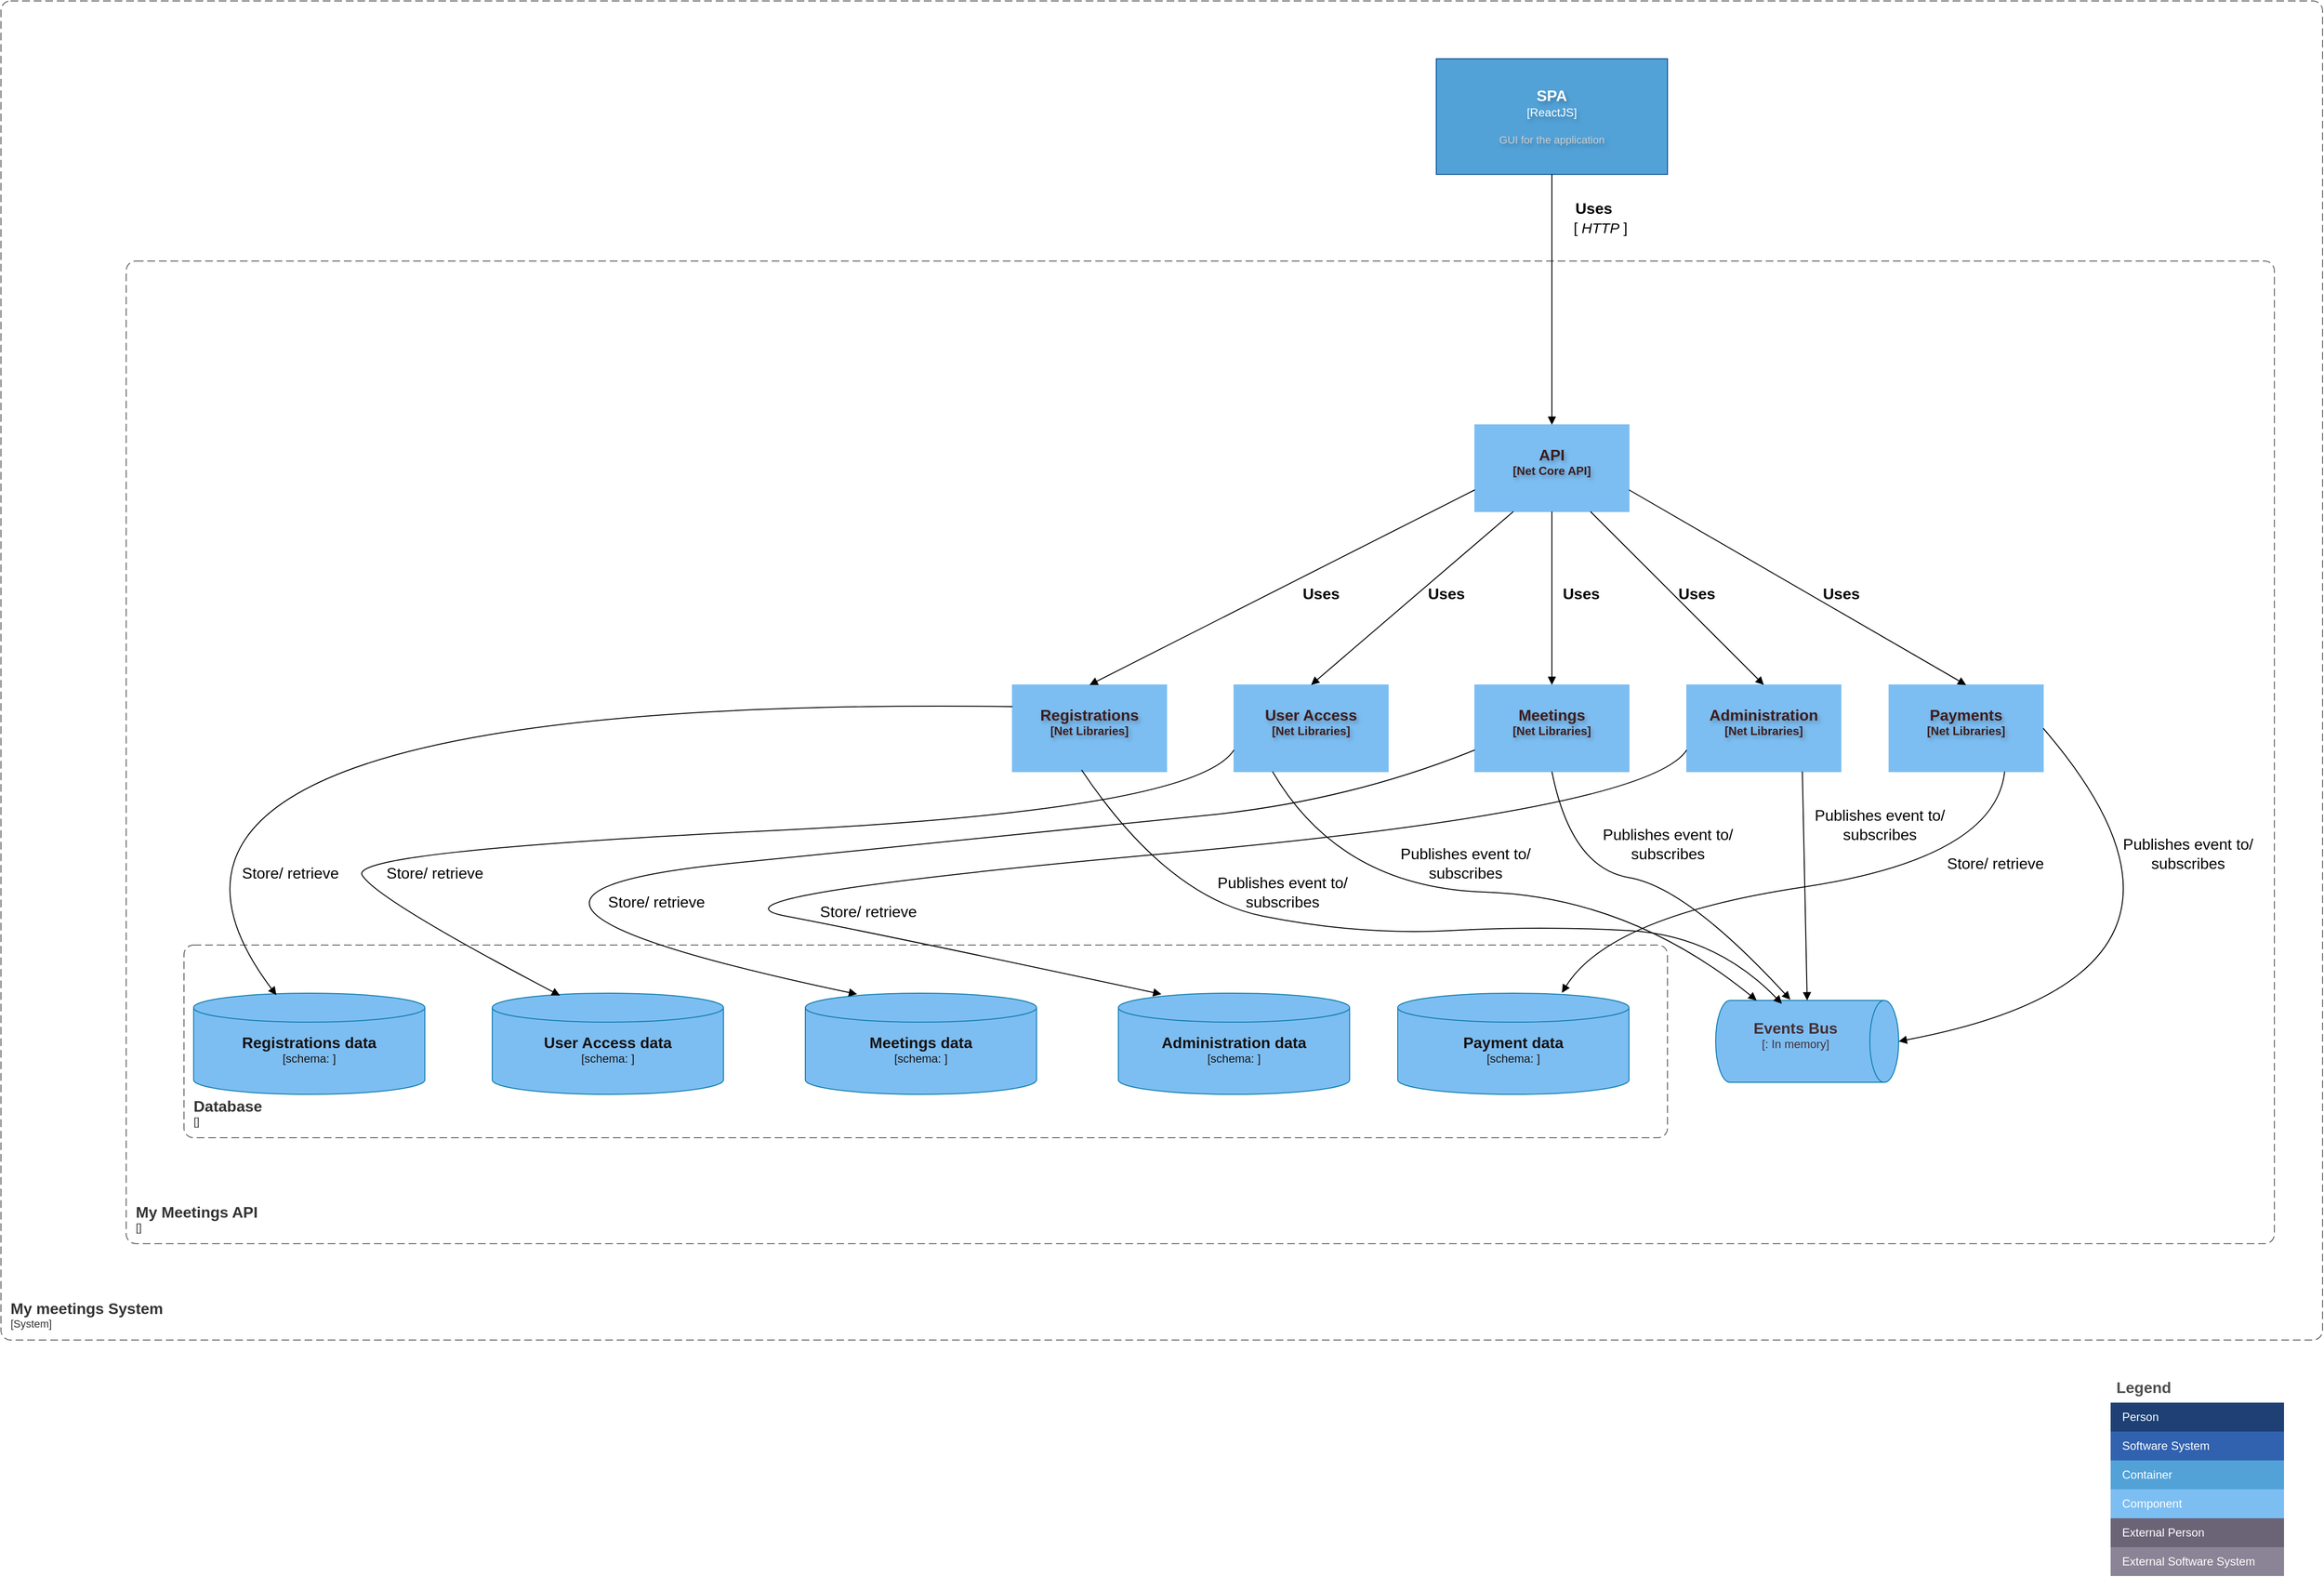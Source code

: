 <mxfile version="28.2.3">
  <diagram name="Page-1" id="VMObhU61gZw6gnvPeTaQ">
    <mxGraphModel dx="2469" dy="1377" grid="1" gridSize="10" guides="1" tooltips="1" connect="1" arrows="1" fold="1" page="1" pageScale="1" pageWidth="850" pageHeight="1100" math="0" shadow="0">
      <root>
        <mxCell id="0" />
        <mxCell id="1" parent="0" />
        <mxCell id="xONEwutRC3D1gCXm4Fuw-1" value="Legend" style="shape=table;startSize=30;container=1;collapsible=0;childLayout=tableLayout;fontSize=16;align=left;verticalAlign=top;fillColor=none;strokeColor=none;fontColor=#4D4D4D;fontStyle=1;spacingLeft=6;spacing=0;resizable=0;" vertex="1" parent="1">
          <mxGeometry x="2490" y="1545" width="180" height="210" as="geometry" />
        </mxCell>
        <mxCell id="xONEwutRC3D1gCXm4Fuw-2" value="" style="shape=tableRow;horizontal=0;startSize=0;swimlaneHead=0;swimlaneBody=0;strokeColor=inherit;top=0;left=0;bottom=0;right=0;collapsible=0;dropTarget=0;fillColor=none;points=[[0,0.5],[1,0.5]];portConstraint=eastwest;fontSize=12;" vertex="1" parent="xONEwutRC3D1gCXm4Fuw-1">
          <mxGeometry y="30" width="180" height="30" as="geometry" />
        </mxCell>
        <mxCell id="xONEwutRC3D1gCXm4Fuw-3" value="Person" style="shape=partialRectangle;html=1;whiteSpace=wrap;connectable=0;strokeColor=inherit;overflow=hidden;fillColor=#1E4074;top=0;left=0;bottom=0;right=0;pointerEvents=1;fontSize=12;align=left;fontColor=#FFFFFF;gradientColor=none;spacingLeft=10;spacingRight=4;" vertex="1" parent="xONEwutRC3D1gCXm4Fuw-2">
          <mxGeometry width="180" height="30" as="geometry">
            <mxRectangle width="180" height="30" as="alternateBounds" />
          </mxGeometry>
        </mxCell>
        <mxCell id="xONEwutRC3D1gCXm4Fuw-4" value="" style="shape=tableRow;horizontal=0;startSize=0;swimlaneHead=0;swimlaneBody=0;strokeColor=inherit;top=0;left=0;bottom=0;right=0;collapsible=0;dropTarget=0;fillColor=none;points=[[0,0.5],[1,0.5]];portConstraint=eastwest;fontSize=12;" vertex="1" parent="xONEwutRC3D1gCXm4Fuw-1">
          <mxGeometry y="60" width="180" height="30" as="geometry" />
        </mxCell>
        <mxCell id="xONEwutRC3D1gCXm4Fuw-5" value="Software System" style="shape=partialRectangle;html=1;whiteSpace=wrap;connectable=0;strokeColor=inherit;overflow=hidden;fillColor=#3162AF;top=0;left=0;bottom=0;right=0;pointerEvents=1;fontSize=12;align=left;fontColor=#FFFFFF;gradientColor=none;spacingLeft=10;spacingRight=4;" vertex="1" parent="xONEwutRC3D1gCXm4Fuw-4">
          <mxGeometry width="180" height="30" as="geometry">
            <mxRectangle width="180" height="30" as="alternateBounds" />
          </mxGeometry>
        </mxCell>
        <mxCell id="xONEwutRC3D1gCXm4Fuw-6" value="" style="shape=tableRow;horizontal=0;startSize=0;swimlaneHead=0;swimlaneBody=0;strokeColor=inherit;top=0;left=0;bottom=0;right=0;collapsible=0;dropTarget=0;fillColor=none;points=[[0,0.5],[1,0.5]];portConstraint=eastwest;fontSize=12;" vertex="1" parent="xONEwutRC3D1gCXm4Fuw-1">
          <mxGeometry y="90" width="180" height="30" as="geometry" />
        </mxCell>
        <mxCell id="xONEwutRC3D1gCXm4Fuw-7" value="Container" style="shape=partialRectangle;html=1;whiteSpace=wrap;connectable=0;strokeColor=inherit;overflow=hidden;fillColor=#52a2d8;top=0;left=0;bottom=0;right=0;pointerEvents=1;fontSize=12;align=left;fontColor=#FFFFFF;gradientColor=none;spacingLeft=10;spacingRight=4;" vertex="1" parent="xONEwutRC3D1gCXm4Fuw-6">
          <mxGeometry width="180" height="30" as="geometry">
            <mxRectangle width="180" height="30" as="alternateBounds" />
          </mxGeometry>
        </mxCell>
        <mxCell id="xONEwutRC3D1gCXm4Fuw-8" value="" style="shape=tableRow;horizontal=0;startSize=0;swimlaneHead=0;swimlaneBody=0;strokeColor=inherit;top=0;left=0;bottom=0;right=0;collapsible=0;dropTarget=0;fillColor=none;points=[[0,0.5],[1,0.5]];portConstraint=eastwest;fontSize=12;" vertex="1" parent="xONEwutRC3D1gCXm4Fuw-1">
          <mxGeometry y="120" width="180" height="30" as="geometry" />
        </mxCell>
        <mxCell id="xONEwutRC3D1gCXm4Fuw-9" value="Component" style="shape=partialRectangle;html=1;whiteSpace=wrap;connectable=0;strokeColor=inherit;overflow=hidden;fillColor=#7dbef2;top=0;left=0;bottom=0;right=0;pointerEvents=1;fontSize=12;align=left;fontColor=#FFFFFF;gradientColor=none;spacingLeft=10;spacingRight=4;" vertex="1" parent="xONEwutRC3D1gCXm4Fuw-8">
          <mxGeometry width="180" height="30" as="geometry">
            <mxRectangle width="180" height="30" as="alternateBounds" />
          </mxGeometry>
        </mxCell>
        <mxCell id="xONEwutRC3D1gCXm4Fuw-10" value="" style="shape=tableRow;horizontal=0;startSize=0;swimlaneHead=0;swimlaneBody=0;strokeColor=inherit;top=0;left=0;bottom=0;right=0;collapsible=0;dropTarget=0;fillColor=none;points=[[0,0.5],[1,0.5]];portConstraint=eastwest;fontSize=12;" vertex="1" parent="xONEwutRC3D1gCXm4Fuw-1">
          <mxGeometry y="150" width="180" height="30" as="geometry" />
        </mxCell>
        <mxCell id="xONEwutRC3D1gCXm4Fuw-11" value="External Person" style="shape=partialRectangle;html=1;whiteSpace=wrap;connectable=0;strokeColor=inherit;overflow=hidden;fillColor=#6b6477;top=0;left=0;bottom=0;right=0;pointerEvents=1;fontSize=12;align=left;fontColor=#FFFFFF;gradientColor=none;spacingLeft=10;spacingRight=4;" vertex="1" parent="xONEwutRC3D1gCXm4Fuw-10">
          <mxGeometry width="180" height="30" as="geometry">
            <mxRectangle width="180" height="30" as="alternateBounds" />
          </mxGeometry>
        </mxCell>
        <mxCell id="xONEwutRC3D1gCXm4Fuw-12" value="" style="shape=tableRow;horizontal=0;startSize=0;swimlaneHead=0;swimlaneBody=0;strokeColor=inherit;top=0;left=0;bottom=0;right=0;collapsible=0;dropTarget=0;fillColor=none;points=[[0,0.5],[1,0.5]];portConstraint=eastwest;fontSize=12;" vertex="1" parent="xONEwutRC3D1gCXm4Fuw-1">
          <mxGeometry y="180" width="180" height="30" as="geometry" />
        </mxCell>
        <mxCell id="xONEwutRC3D1gCXm4Fuw-13" value="External Software System" style="shape=partialRectangle;html=1;whiteSpace=wrap;connectable=0;strokeColor=inherit;overflow=hidden;fillColor=#8b8496;top=0;left=0;bottom=0;right=0;pointerEvents=1;fontSize=12;align=left;fontColor=#FFFFFF;gradientColor=none;spacingLeft=10;spacingRight=4;" vertex="1" parent="xONEwutRC3D1gCXm4Fuw-12">
          <mxGeometry width="180" height="30" as="geometry">
            <mxRectangle width="180" height="30" as="alternateBounds" />
          </mxGeometry>
        </mxCell>
        <object placeholders="1" c4Name="SPA" c4Type="ReactJS" c4Description="GUI for the application" label="&lt;font style=&quot;font-size: 16px&quot;&gt;&lt;b&gt;%c4Name%&lt;/b&gt;&lt;/font&gt;&lt;div&gt;[%c4Type%]&lt;/div&gt;&lt;br&gt;&lt;div&gt;&lt;font style=&quot;font-size: 11px&quot;&gt;&lt;font color=&quot;#cccccc&quot;&gt;%c4Description%&lt;/font&gt;&lt;/div&gt;" id="xONEwutRC3D1gCXm4Fuw-14">
          <mxCell style="rounded=1;whiteSpace=wrap;html=1;labelBackgroundColor=none;fillColor=light-dark(#52a2d8, #69aef2);fontColor=#ffffff;align=center;arcSize=0;strokeColor=#0D5091;metaEdit=1;resizable=0;points=[[0.25,0,0],[0.5,0,0],[0.75,0,0],[1,0.25,0],[1,0.5,0],[1,0.75,0],[0.75,1,0],[0.5,1,0],[0.25,1,0],[0,0.75,0],[0,0.5,0],[0,0.25,0]];textShadow=1;" vertex="1" parent="1">
            <mxGeometry x="1790" y="180" width="240" height="120" as="geometry" />
          </mxCell>
        </object>
        <object placeholders="1" c4Name="API" c4Type="Net Core API" c4Description="" label="&lt;font style=&quot;font-size: 16px&quot;&gt;&lt;span&gt;%c4Name%&lt;/span&gt;&lt;/font&gt;&lt;div&gt;[%c4Type%]&lt;/div&gt;&lt;br&gt;&lt;div&gt;&lt;font style=&quot;font-size: 11px&quot;&gt;&lt;font&gt;%c4Description%&lt;/font&gt;&lt;/font&gt;&lt;/div&gt;" id="xONEwutRC3D1gCXm4Fuw-15">
          <mxCell style="rounded=1;whiteSpace=wrap;html=1;labelBackgroundColor=none;fillColor=light-dark(#7dbef2, #69aef2);fontColor=light-dark(#3d1c1c, #121212);align=center;arcSize=0;strokeColor=light-dark(#7dbef2, #7fb9f1);metaEdit=1;resizable=1;points=[[0.25,0,0],[0.5,0,0],[0.75,0,0],[1,0.25,0],[1,0.5,0],[1,0.75,0],[0.75,1,0],[0.5,1,0],[0.25,1,0],[0,0.75,0],[0,0.5,0],[0,0.25,0]];textShadow=1;movable=1;rotatable=1;deletable=1;editable=1;locked=0;connectable=1;fontStyle=1" vertex="1" parent="1">
            <mxGeometry x="1830" y="560" width="160" height="90" as="geometry" />
          </mxCell>
        </object>
        <object placeholders="1" c4Name="Registrations" c4Type="Net Libraries" c4Description="" label="&lt;font style=&quot;font-size: 16px&quot;&gt;&lt;span&gt;%c4Name%&lt;/span&gt;&lt;/font&gt;&lt;div&gt;[%c4Type%]&lt;/div&gt;&lt;br&gt;&lt;div&gt;&lt;font style=&quot;font-size: 11px&quot;&gt;&lt;font&gt;%c4Description%&lt;/font&gt;&lt;/font&gt;&lt;/div&gt;" id="xONEwutRC3D1gCXm4Fuw-16">
          <mxCell style="rounded=1;whiteSpace=wrap;html=1;labelBackgroundColor=none;fillColor=light-dark(#7dbef2, #69aef2);fontColor=light-dark(#3d1c1c, #121212);align=center;arcSize=0;strokeColor=light-dark(#7dbef2, #7fb9f1);metaEdit=1;resizable=1;points=[[0.25,0,0],[0.5,0,0],[0.75,0,0],[1,0.25,0],[1,0.5,0],[1,0.75,0],[0.75,1,0],[0.5,1,0],[0.25,1,0],[0,0.75,0],[0,0.5,0],[0,0.25,0]];textShadow=1;movable=1;rotatable=1;deletable=1;editable=1;locked=0;connectable=1;fontStyle=1" vertex="1" parent="1">
            <mxGeometry x="1350" y="830" width="160" height="90" as="geometry" />
          </mxCell>
        </object>
        <object placeholders="1" c4Name="User Access" c4Type="Net Libraries" c4Description="" label="&lt;font style=&quot;font-size: 16px&quot;&gt;&lt;span&gt;%c4Name%&lt;/span&gt;&lt;/font&gt;&lt;div&gt;[%c4Type%]&lt;/div&gt;&lt;br&gt;&lt;div&gt;&lt;font style=&quot;font-size: 11px&quot;&gt;&lt;font&gt;%c4Description%&lt;/font&gt;&lt;/font&gt;&lt;/div&gt;" id="xONEwutRC3D1gCXm4Fuw-17">
          <mxCell style="rounded=1;whiteSpace=wrap;html=1;labelBackgroundColor=none;fillColor=light-dark(#7dbef2, #69aef2);fontColor=light-dark(#3d1c1c, #121212);align=center;arcSize=0;strokeColor=light-dark(#7dbef2, #7fb9f1);metaEdit=1;resizable=1;points=[[0.25,0,0],[0.5,0,0],[0.75,0,0],[1,0.25,0],[1,0.5,0],[1,0.75,0],[0.75,1,0],[0.5,1,0],[0.25,1,0],[0,0.75,0],[0,0.5,0],[0,0.25,0]];textShadow=1;movable=1;rotatable=1;deletable=1;editable=1;locked=0;connectable=1;fontStyle=1" vertex="1" parent="1">
            <mxGeometry x="1580" y="830" width="160" height="90" as="geometry" />
          </mxCell>
        </object>
        <object placeholders="1" c4Name="Meetings" c4Type="Net Libraries" c4Description="" label="&lt;font style=&quot;font-size: 16px&quot;&gt;&lt;span&gt;%c4Name%&lt;/span&gt;&lt;/font&gt;&lt;div&gt;[%c4Type%]&lt;/div&gt;&lt;br&gt;&lt;div&gt;&lt;font style=&quot;font-size: 11px&quot;&gt;&lt;font&gt;%c4Description%&lt;/font&gt;&lt;/font&gt;&lt;/div&gt;" id="xONEwutRC3D1gCXm4Fuw-18">
          <mxCell style="rounded=1;whiteSpace=wrap;html=1;labelBackgroundColor=none;fillColor=light-dark(#7dbef2, #69aef2);fontColor=light-dark(#3d1c1c, #121212);align=center;arcSize=0;strokeColor=light-dark(#7dbef2, #7fb9f1);metaEdit=1;resizable=1;points=[[0.25,0,0],[0.5,0,0],[0.75,0,0],[1,0.25,0],[1,0.5,0],[1,0.75,0],[0.75,1,0],[0.5,1,0],[0.25,1,0],[0,0.75,0],[0,0.5,0],[0,0.25,0]];textShadow=1;movable=1;rotatable=1;deletable=1;editable=1;locked=0;connectable=1;fontStyle=1" vertex="1" parent="1">
            <mxGeometry x="1830" y="830" width="160" height="90" as="geometry" />
          </mxCell>
        </object>
        <object placeholders="1" c4Name="Administration" c4Type="Net Libraries" c4Description="" label="&lt;font style=&quot;font-size: 16px&quot;&gt;&lt;span&gt;%c4Name%&lt;/span&gt;&lt;/font&gt;&lt;div&gt;[%c4Type%]&lt;/div&gt;&lt;br&gt;&lt;div&gt;&lt;font style=&quot;font-size: 11px&quot;&gt;&lt;font&gt;%c4Description%&lt;/font&gt;&lt;/font&gt;&lt;/div&gt;" id="xONEwutRC3D1gCXm4Fuw-19">
          <mxCell style="rounded=1;whiteSpace=wrap;html=1;labelBackgroundColor=none;fillColor=light-dark(#7dbef2, #69aef2);fontColor=light-dark(#3d1c1c, #121212);align=center;arcSize=0;strokeColor=light-dark(#7dbef2, #7fb9f1);metaEdit=1;resizable=1;points=[[0.25,0,0],[0.5,0,0],[0.75,0,0],[1,0.25,0],[1,0.5,0],[1,0.75,0],[0.75,1,0],[0.5,1,0],[0.25,1,0],[0,0.75,0],[0,0.5,0],[0,0.25,0]];textShadow=1;movable=1;rotatable=1;deletable=1;editable=1;locked=0;connectable=1;fontStyle=1" vertex="1" parent="1">
            <mxGeometry x="2050" y="830" width="160" height="90" as="geometry" />
          </mxCell>
        </object>
        <object placeholders="1" c4Name="Payments" c4Type="Net Libraries" c4Description="" label="&lt;font style=&quot;font-size: 16px&quot;&gt;&lt;span&gt;%c4Name%&lt;/span&gt;&lt;/font&gt;&lt;div&gt;[%c4Type%]&lt;/div&gt;&lt;br&gt;&lt;div&gt;&lt;font style=&quot;font-size: 11px&quot;&gt;&lt;font&gt;%c4Description%&lt;/font&gt;&lt;/font&gt;&lt;/div&gt;" id="xONEwutRC3D1gCXm4Fuw-20">
          <mxCell style="rounded=1;whiteSpace=wrap;html=1;labelBackgroundColor=none;fillColor=light-dark(#7dbef2, #69aef2);fontColor=light-dark(#3d1c1c, #121212);align=center;arcSize=0;strokeColor=light-dark(#7dbef2, #7fb9f1);metaEdit=1;resizable=1;points=[[0.25,0,0],[0.5,0,0],[0.75,0,0],[1,0.25,0],[1,0.5,0],[1,0.75,0],[0.75,1,0],[0.5,1,0],[0.25,1,0],[0,0.75,0],[0,0.5,0],[0,0.25,0]];textShadow=1;movable=1;rotatable=1;deletable=1;editable=1;locked=0;connectable=1;fontStyle=1" vertex="1" parent="1">
            <mxGeometry x="2260" y="830" width="160" height="90" as="geometry" />
          </mxCell>
        </object>
        <object placeholders="1" c4Name="Events Bus" c4Type="" c4Technology="In memory" c4Description="" label="&lt;font style=&quot;font-size: 16px&quot;&gt;&lt;b&gt;%c4Name%&lt;/b&gt;&lt;/font&gt;&lt;div&gt;[%c4Type%:&amp;nbsp;%c4Technology%]&lt;/div&gt;&lt;br&gt;&lt;div&gt;&lt;font style=&quot;font-size: 11px&quot;&gt;&lt;font&gt;%c4Description%&lt;/font&gt;&lt;/font&gt;&lt;/div&gt;" id="xONEwutRC3D1gCXm4Fuw-21">
          <mxCell style="shape=cylinder3;size=15;direction=south;whiteSpace=wrap;html=1;boundedLbl=1;rounded=0;labelBackgroundColor=none;fillColor=light-dark(#7dbef2, #1d8ab9);fontSize=12;fontColor=light-dark(#442f35, #121212);align=center;strokeColor=#0E7DAD;metaEdit=1;points=[[0.5,0,0],[1,0.25,0],[1,0.5,0],[1,0.75,0],[0.5,1,0],[0,0.75,0],[0,0.5,0],[0,0.25,0]];resizable=1;movable=1;rotatable=1;deletable=1;editable=1;locked=0;connectable=1;" vertex="1" parent="1">
            <mxGeometry x="2080" y="1157.5" width="190" height="85" as="geometry" />
          </mxCell>
        </object>
        <object placeholders="1" c4Name="Payment data" c4Type="schema" c4Technology="" c4Description="" label="&lt;font style=&quot;font-size: 16px&quot;&gt;&lt;b&gt;%c4Name%&lt;/b&gt;&lt;/font&gt;&lt;div&gt;[%c4Type%:&amp;nbsp;%c4Technology%]&lt;/div&gt;&lt;br&gt;&lt;div&gt;&lt;font style=&quot;font-size: 11px&quot;&gt;&lt;font&gt;%c4Description%&lt;/font&gt;&lt;/font&gt;&lt;/div&gt;" id="xONEwutRC3D1gCXm4Fuw-22">
          <mxCell style="shape=cylinder3;size=15;whiteSpace=wrap;html=1;boundedLbl=1;rounded=0;labelBackgroundColor=none;fillColor=light-dark(#7dbef2, #1d8ab9);fontSize=12;fontColor=light-dark(#171313, #121212);align=center;strokeColor=#0E7DAD;metaEdit=1;points=[[0.5,0,0],[1,0.25,0],[1,0.5,0],[1,0.75,0],[0.5,1,0],[0,0.75,0],[0,0.5,0],[0,0.25,0]];resizable=1;movable=1;rotatable=1;deletable=1;editable=1;locked=0;connectable=1;" vertex="1" parent="1">
            <mxGeometry x="1750" y="1150" width="240" height="105" as="geometry" />
          </mxCell>
        </object>
        <object placeholders="1" c4Name="Administration data" c4Type="schema" c4Technology="" c4Description="" label="&lt;font style=&quot;font-size: 16px&quot;&gt;&lt;b&gt;%c4Name%&lt;/b&gt;&lt;/font&gt;&lt;div&gt;[%c4Type%:&amp;nbsp;%c4Technology%]&lt;/div&gt;&lt;br&gt;&lt;div&gt;&lt;font style=&quot;font-size: 11px&quot;&gt;&lt;font&gt;%c4Description%&lt;/font&gt;&lt;/font&gt;&lt;/div&gt;" id="xONEwutRC3D1gCXm4Fuw-23">
          <mxCell style="shape=cylinder3;size=15;whiteSpace=wrap;html=1;boundedLbl=1;rounded=0;labelBackgroundColor=none;fillColor=light-dark(#7dbef2, #1d8ab9);fontSize=12;fontColor=light-dark(#171313, #121212);align=center;strokeColor=#0E7DAD;metaEdit=1;points=[[0.5,0,0],[1,0.25,0],[1,0.5,0],[1,0.75,0],[0.5,1,0],[0,0.75,0],[0,0.5,0],[0,0.25,0]];resizable=1;movable=1;rotatable=1;deletable=1;editable=1;locked=0;connectable=1;" vertex="1" parent="1">
            <mxGeometry x="1460" y="1150" width="240" height="105" as="geometry" />
          </mxCell>
        </object>
        <object placeholders="1" c4Name="Meetings data" c4Type="schema" c4Technology="" c4Description="" label="&lt;font style=&quot;font-size: 16px&quot;&gt;&lt;b&gt;%c4Name%&lt;/b&gt;&lt;/font&gt;&lt;div&gt;[%c4Type%:&amp;nbsp;%c4Technology%]&lt;/div&gt;&lt;br&gt;&lt;div&gt;&lt;font style=&quot;font-size: 11px&quot;&gt;&lt;font&gt;%c4Description%&lt;/font&gt;&lt;/font&gt;&lt;/div&gt;" id="xONEwutRC3D1gCXm4Fuw-24">
          <mxCell style="shape=cylinder3;size=15;whiteSpace=wrap;html=1;boundedLbl=1;rounded=0;labelBackgroundColor=none;fillColor=light-dark(#7dbef2, #1d8ab9);fontSize=12;fontColor=light-dark(#171313, #121212);align=center;strokeColor=#0E7DAD;metaEdit=1;points=[[0.5,0,0],[1,0.25,0],[1,0.5,0],[1,0.75,0],[0.5,1,0],[0,0.75,0],[0,0.5,0],[0,0.25,0]];resizable=1;movable=1;rotatable=1;deletable=1;editable=1;locked=0;connectable=1;" vertex="1" parent="1">
            <mxGeometry x="1135" y="1150" width="240" height="105" as="geometry" />
          </mxCell>
        </object>
        <object placeholders="1" c4Name="User Access data" c4Type="schema" c4Technology="" c4Description="" label="&lt;font style=&quot;font-size: 16px&quot;&gt;&lt;b&gt;%c4Name%&lt;/b&gt;&lt;/font&gt;&lt;div&gt;[%c4Type%:&amp;nbsp;%c4Technology%]&lt;/div&gt;&lt;br&gt;&lt;div&gt;&lt;font style=&quot;font-size: 11px&quot;&gt;&lt;font&gt;%c4Description%&lt;/font&gt;&lt;/font&gt;&lt;/div&gt;" id="xONEwutRC3D1gCXm4Fuw-25">
          <mxCell style="shape=cylinder3;size=15;whiteSpace=wrap;html=1;boundedLbl=1;rounded=0;labelBackgroundColor=none;fillColor=light-dark(#7dbef2, #1d8ab9);fontSize=12;fontColor=light-dark(#171313, #121212);align=center;strokeColor=#0E7DAD;metaEdit=1;points=[[0.5,0,0],[1,0.25,0],[1,0.5,0],[1,0.75,0],[0.5,1,0],[0,0.75,0],[0,0.5,0],[0,0.25,0]];resizable=1;movable=1;rotatable=1;deletable=1;editable=1;locked=0;connectable=1;" vertex="1" parent="1">
            <mxGeometry x="810" y="1150" width="240" height="105" as="geometry" />
          </mxCell>
        </object>
        <object placeholders="1" c4Name="Registrations data" c4Type="schema" c4Technology="" c4Description="" label="&lt;font style=&quot;font-size: 16px&quot;&gt;&lt;b&gt;%c4Name%&lt;/b&gt;&lt;/font&gt;&lt;div&gt;[%c4Type%:&amp;nbsp;%c4Technology%]&lt;/div&gt;&lt;br&gt;&lt;div&gt;&lt;font style=&quot;font-size: 11px&quot;&gt;&lt;font&gt;%c4Description%&lt;/font&gt;&lt;/font&gt;&lt;/div&gt;" id="xONEwutRC3D1gCXm4Fuw-26">
          <mxCell style="shape=cylinder3;size=15;whiteSpace=wrap;html=1;boundedLbl=1;rounded=0;labelBackgroundColor=none;fillColor=light-dark(#7dbef2, #1d8ab9);fontSize=12;fontColor=light-dark(#171313, #121212);align=center;strokeColor=#0E7DAD;metaEdit=1;points=[[0.5,0,0],[1,0.25,0],[1,0.5,0],[1,0.75,0],[0.5,1,0],[0,0.75,0],[0,0.5,0],[0,0.25,0]];resizable=1;movable=1;rotatable=1;deletable=1;editable=1;locked=0;connectable=1;" vertex="1" parent="1">
            <mxGeometry x="500" y="1150" width="240" height="105" as="geometry" />
          </mxCell>
        </object>
        <object placeholders="1" c4Name="My meetings System" c4Type="SystemScopeBoundary" c4Application="System" label="&lt;font style=&quot;font-size: 16px&quot;&gt;&lt;b&gt;&lt;div style=&quot;text-align: left&quot;&gt;%c4Name%&lt;/div&gt;&lt;/b&gt;&lt;/font&gt;&lt;div style=&quot;text-align: left&quot;&gt;[%c4Application%]&lt;/div&gt;" id="xONEwutRC3D1gCXm4Fuw-27">
          <mxCell style="rounded=1;fontSize=11;whiteSpace=wrap;html=1;dashed=1;arcSize=20;fillColor=none;strokeColor=#666666;fontColor=#333333;labelBackgroundColor=none;align=left;verticalAlign=bottom;labelBorderColor=none;spacingTop=0;spacing=10;dashPattern=8 4;metaEdit=1;rotatable=0;perimeter=rectanglePerimeter;noLabel=0;labelPadding=0;allowArrows=0;connectable=0;expand=0;recursiveResize=0;editable=1;pointerEvents=0;absoluteArcSize=1;points=[[0.25,0,0],[0.5,0,0],[0.75,0,0],[1,0.25,0],[1,0.5,0],[1,0.75,0],[0.75,1,0],[0.5,1,0],[0.25,1,0],[0,0.75,0],[0,0.5,0],[0,0.25,0]];" vertex="1" parent="1">
            <mxGeometry x="300" y="120" width="2410" height="1390" as="geometry" />
          </mxCell>
        </object>
        <object placeholders="1" c4Name="My Meetings API" c4Type="ContainerScopeBoundary" c4Application="" label="&lt;font style=&quot;font-size: 16px&quot;&gt;&lt;b&gt;&lt;div style=&quot;text-align: left&quot;&gt;%c4Name%&lt;/div&gt;&lt;/b&gt;&lt;/font&gt;&lt;div style=&quot;text-align: left&quot;&gt;[%c4Application%]&lt;/div&gt;" id="xONEwutRC3D1gCXm4Fuw-28">
          <mxCell style="rounded=1;fontSize=11;whiteSpace=wrap;html=1;dashed=1;arcSize=20;fillColor=none;strokeColor=#666666;fontColor=#333333;labelBackgroundColor=none;align=left;verticalAlign=bottom;labelBorderColor=none;spacingTop=0;spacing=10;dashPattern=8 4;metaEdit=1;rotatable=0;perimeter=rectanglePerimeter;noLabel=0;labelPadding=0;allowArrows=0;connectable=0;expand=0;recursiveResize=0;editable=1;pointerEvents=0;absoluteArcSize=1;points=[[0.25,0,0],[0.5,0,0],[0.75,0,0],[1,0.25,0],[1,0.5,0],[1,0.75,0],[0.75,1,0],[0.5,1,0],[0.25,1,0],[0,0.75,0],[0,0.5,0],[0,0.25,0]];" vertex="1" parent="1">
            <mxGeometry x="430" y="390" width="2230" height="1020" as="geometry" />
          </mxCell>
        </object>
        <object placeholders="1" c4Name="Database" c4Type="ContainerScopeBoundary" c4Application="" label="&lt;font style=&quot;font-size: 16px&quot;&gt;&lt;b&gt;&lt;div style=&quot;text-align: left&quot;&gt;%c4Name%&lt;/div&gt;&lt;/b&gt;&lt;/font&gt;&lt;div style=&quot;text-align: left&quot;&gt;[%c4Application%]&lt;/div&gt;" id="xONEwutRC3D1gCXm4Fuw-29">
          <mxCell style="rounded=1;fontSize=11;whiteSpace=wrap;html=1;dashed=1;arcSize=20;fillColor=none;strokeColor=#666666;fontColor=#333333;labelBackgroundColor=none;align=left;verticalAlign=bottom;labelBorderColor=none;spacingTop=0;spacing=10;dashPattern=8 4;metaEdit=1;rotatable=0;perimeter=rectanglePerimeter;noLabel=0;labelPadding=0;allowArrows=0;connectable=0;expand=0;recursiveResize=0;editable=1;pointerEvents=0;absoluteArcSize=1;points=[[0.25,0,0],[0.5,0,0],[0.75,0,0],[1,0.25,0],[1,0.5,0],[1,0.75,0],[0.75,1,0],[0.5,1,0],[0.25,1,0],[0,0.75,0],[0,0.5,0],[0,0.25,0]];" vertex="1" parent="1">
            <mxGeometry x="490" y="1100" width="1540" height="200" as="geometry" />
          </mxCell>
        </object>
        <mxCell id="xONEwutRC3D1gCXm4Fuw-30" value="" style="html=1;verticalAlign=bottom;labelBackgroundColor=none;endArrow=block;endFill=1;rounded=0;exitX=0.5;exitY=1;exitDx=0;exitDy=0;exitPerimeter=0;entryX=0.5;entryY=0;entryDx=0;entryDy=0;entryPerimeter=0;" edge="1" parent="1" source="xONEwutRC3D1gCXm4Fuw-14" target="xONEwutRC3D1gCXm4Fuw-15">
          <mxGeometry width="160" relative="1" as="geometry">
            <mxPoint x="1180" y="730" as="sourcePoint" />
            <mxPoint x="1340" y="730" as="targetPoint" />
          </mxGeometry>
        </mxCell>
        <mxCell id="xONEwutRC3D1gCXm4Fuw-31" value="" style="html=1;verticalAlign=bottom;labelBackgroundColor=none;endArrow=block;endFill=1;rounded=0;exitX=0;exitY=0.75;exitDx=0;exitDy=0;exitPerimeter=0;entryX=0.5;entryY=0;entryDx=0;entryDy=0;entryPerimeter=0;" edge="1" parent="1" source="xONEwutRC3D1gCXm4Fuw-15" target="xONEwutRC3D1gCXm4Fuw-16">
          <mxGeometry width="160" relative="1" as="geometry">
            <mxPoint x="1910" y="440" as="sourcePoint" />
            <mxPoint x="1910" y="700" as="targetPoint" />
          </mxGeometry>
        </mxCell>
        <mxCell id="xONEwutRC3D1gCXm4Fuw-32" value="" style="html=1;verticalAlign=bottom;labelBackgroundColor=none;endArrow=block;endFill=1;rounded=0;exitX=0.25;exitY=1;exitDx=0;exitDy=0;exitPerimeter=0;entryX=0.5;entryY=0;entryDx=0;entryDy=0;entryPerimeter=0;" edge="1" parent="1" source="xONEwutRC3D1gCXm4Fuw-15" target="xONEwutRC3D1gCXm4Fuw-17">
          <mxGeometry width="160" relative="1" as="geometry">
            <mxPoint x="2170" y="690" as="sourcePoint" />
            <mxPoint x="1770" y="892" as="targetPoint" />
          </mxGeometry>
        </mxCell>
        <mxCell id="xONEwutRC3D1gCXm4Fuw-33" value="" style="html=1;verticalAlign=bottom;labelBackgroundColor=none;endArrow=block;endFill=1;rounded=0;entryX=0.5;entryY=0;entryDx=0;entryDy=0;entryPerimeter=0;exitX=0.5;exitY=1;exitDx=0;exitDy=0;exitPerimeter=0;" edge="1" parent="1" source="xONEwutRC3D1gCXm4Fuw-15" target="xONEwutRC3D1gCXm4Fuw-18">
          <mxGeometry width="160" relative="1" as="geometry">
            <mxPoint x="1960" y="710" as="sourcePoint" />
            <mxPoint x="1780" y="910" as="targetPoint" />
          </mxGeometry>
        </mxCell>
        <mxCell id="xONEwutRC3D1gCXm4Fuw-34" value="" style="html=1;verticalAlign=bottom;labelBackgroundColor=none;endArrow=block;endFill=1;rounded=0;entryX=0.5;entryY=0;entryDx=0;entryDy=0;entryPerimeter=0;exitX=0.75;exitY=1;exitDx=0;exitDy=0;exitPerimeter=0;" edge="1" parent="1" source="xONEwutRC3D1gCXm4Fuw-15" target="xONEwutRC3D1gCXm4Fuw-19">
          <mxGeometry width="160" relative="1" as="geometry">
            <mxPoint x="2070" y="660" as="sourcePoint" />
            <mxPoint x="1910" y="900" as="targetPoint" />
          </mxGeometry>
        </mxCell>
        <mxCell id="xONEwutRC3D1gCXm4Fuw-35" value="" style="html=1;verticalAlign=bottom;labelBackgroundColor=none;endArrow=block;endFill=1;rounded=0;entryX=0.5;entryY=0;entryDx=0;entryDy=0;entryPerimeter=0;exitX=1;exitY=0.75;exitDx=0;exitDy=0;exitPerimeter=0;" edge="1" parent="1" source="xONEwutRC3D1gCXm4Fuw-15" target="xONEwutRC3D1gCXm4Fuw-20">
          <mxGeometry width="160" relative="1" as="geometry">
            <mxPoint x="2040" y="740" as="sourcePoint" />
            <mxPoint x="2220" y="920" as="targetPoint" />
          </mxGeometry>
        </mxCell>
        <mxCell id="xONEwutRC3D1gCXm4Fuw-36" value="" style="html=1;verticalAlign=bottom;labelBackgroundColor=none;endArrow=block;endFill=1;rounded=0;entryX=0.5;entryY=0;entryDx=0;entryDy=0;entryPerimeter=0;exitX=1;exitY=0.5;exitDx=0;exitDy=0;exitPerimeter=0;curved=1;" edge="1" parent="1" source="xONEwutRC3D1gCXm4Fuw-20" target="xONEwutRC3D1gCXm4Fuw-21">
          <mxGeometry width="160" relative="1" as="geometry">
            <mxPoint x="2110" y="690" as="sourcePoint" />
            <mxPoint x="2460" y="892" as="targetPoint" />
            <Array as="points">
              <mxPoint x="2640" y="1130" />
            </Array>
          </mxGeometry>
        </mxCell>
        <mxCell id="xONEwutRC3D1gCXm4Fuw-37" value="" style="html=1;verticalAlign=bottom;labelBackgroundColor=none;endArrow=block;endFill=1;rounded=0;exitX=0.75;exitY=1;exitDx=0;exitDy=0;exitPerimeter=0;entryX=0;entryY=0.5;entryDx=0;entryDy=0;entryPerimeter=0;" edge="1" parent="1" source="xONEwutRC3D1gCXm4Fuw-19" target="xONEwutRC3D1gCXm4Fuw-21">
          <mxGeometry width="160" relative="1" as="geometry">
            <mxPoint x="2040" y="740" as="sourcePoint" />
            <mxPoint x="2130" y="1150" as="targetPoint" />
          </mxGeometry>
        </mxCell>
        <mxCell id="xONEwutRC3D1gCXm4Fuw-38" value="&lt;font style=&quot;font-size: 16px;&quot;&gt;&lt;b&gt;Uses&lt;/b&gt;&lt;/font&gt;" style="text;html=1;align=center;verticalAlign=middle;resizable=0;points=[];autosize=1;strokeColor=none;fillColor=none;" vertex="1" parent="1">
          <mxGeometry x="1923" y="320" width="60" height="30" as="geometry" />
        </mxCell>
        <mxCell id="xONEwutRC3D1gCXm4Fuw-39" value="[&amp;nbsp;&lt;i&gt;HTTP&amp;nbsp;&lt;/i&gt;]" style="text;html=1;align=center;verticalAlign=middle;resizable=0;points=[];autosize=1;strokeColor=none;fillColor=none;fontSize=15;" vertex="1" parent="1">
          <mxGeometry x="1920" y="340" width="80" height="30" as="geometry" />
        </mxCell>
        <mxCell id="xONEwutRC3D1gCXm4Fuw-40" value="&lt;font style=&quot;font-size: 16px;&quot;&gt;&lt;b&gt;Uses&lt;/b&gt;&lt;/font&gt;" style="text;html=1;align=center;verticalAlign=middle;resizable=0;points=[];autosize=1;strokeColor=none;fillColor=none;" vertex="1" parent="1">
          <mxGeometry x="1640" y="720" width="60" height="30" as="geometry" />
        </mxCell>
        <mxCell id="xONEwutRC3D1gCXm4Fuw-41" value="&lt;font style=&quot;font-size: 16px;&quot;&gt;&lt;b&gt;Uses&lt;/b&gt;&lt;/font&gt;" style="text;html=1;align=center;verticalAlign=middle;resizable=0;points=[];autosize=1;strokeColor=none;fillColor=none;" vertex="1" parent="1">
          <mxGeometry x="1770" y="720" width="60" height="30" as="geometry" />
        </mxCell>
        <mxCell id="xONEwutRC3D1gCXm4Fuw-42" value="&lt;font style=&quot;font-size: 16px;&quot;&gt;&lt;b&gt;Uses&lt;/b&gt;&lt;/font&gt;" style="text;html=1;align=center;verticalAlign=middle;resizable=0;points=[];autosize=1;strokeColor=none;fillColor=none;" vertex="1" parent="1">
          <mxGeometry x="1910" y="720" width="60" height="30" as="geometry" />
        </mxCell>
        <mxCell id="xONEwutRC3D1gCXm4Fuw-43" value="&lt;font style=&quot;font-size: 16px;&quot;&gt;&lt;b&gt;Uses&lt;/b&gt;&lt;/font&gt;" style="text;html=1;align=center;verticalAlign=middle;resizable=0;points=[];autosize=1;strokeColor=none;fillColor=none;" vertex="1" parent="1">
          <mxGeometry x="2030" y="720" width="60" height="30" as="geometry" />
        </mxCell>
        <mxCell id="xONEwutRC3D1gCXm4Fuw-44" value="&lt;font style=&quot;font-size: 16px;&quot;&gt;&lt;b&gt;Uses&lt;/b&gt;&lt;/font&gt;" style="text;html=1;align=center;verticalAlign=middle;resizable=0;points=[];autosize=1;strokeColor=none;fillColor=none;" vertex="1" parent="1">
          <mxGeometry x="2180" y="720" width="60" height="30" as="geometry" />
        </mxCell>
        <mxCell id="xONEwutRC3D1gCXm4Fuw-45" value="" style="html=1;verticalAlign=bottom;labelBackgroundColor=none;endArrow=block;endFill=1;rounded=0;exitX=0;exitY=0.25;exitDx=0;exitDy=0;exitPerimeter=0;entryX=0.358;entryY=0.019;entryDx=0;entryDy=0;entryPerimeter=0;curved=1;" edge="1" parent="1" source="xONEwutRC3D1gCXm4Fuw-16" target="xONEwutRC3D1gCXm4Fuw-26">
          <mxGeometry width="160" relative="1" as="geometry">
            <mxPoint x="1140" y="718" as="sourcePoint" />
            <mxPoint x="740" y="920" as="targetPoint" />
            <Array as="points">
              <mxPoint x="350" y="840" />
            </Array>
          </mxGeometry>
        </mxCell>
        <mxCell id="xONEwutRC3D1gCXm4Fuw-46" value="&lt;font style=&quot;font-size: 16px;&quot;&gt;Store/ retrieve&lt;/font&gt;" style="text;html=1;align=center;verticalAlign=middle;resizable=0;points=[];autosize=1;strokeColor=none;fillColor=none;" vertex="1" parent="1">
          <mxGeometry x="540" y="1010" width="120" height="30" as="geometry" />
        </mxCell>
        <mxCell id="xONEwutRC3D1gCXm4Fuw-47" value="" style="html=1;verticalAlign=bottom;labelBackgroundColor=none;endArrow=block;endFill=1;rounded=0;exitX=0;exitY=0.75;exitDx=0;exitDy=0;exitPerimeter=0;entryX=0.293;entryY=0.023;entryDx=0;entryDy=0;entryPerimeter=0;curved=1;" edge="1" parent="1" source="xONEwutRC3D1gCXm4Fuw-17" target="xONEwutRC3D1gCXm4Fuw-25">
          <mxGeometry width="160" relative="1" as="geometry">
            <mxPoint x="1570" y="870" as="sourcePoint" />
            <mxPoint x="857.36" y="1122.08" as="targetPoint" />
            <Array as="points">
              <mxPoint x="1540" y="960" />
              <mxPoint x="660" y="1002.5" />
              <mxPoint x="690" y="1052.5" />
            </Array>
          </mxGeometry>
        </mxCell>
        <mxCell id="xONEwutRC3D1gCXm4Fuw-48" value="&lt;font style=&quot;font-size: 16px;&quot;&gt;Store/ retrieve&lt;/font&gt;" style="text;html=1;align=center;verticalAlign=middle;resizable=0;points=[];autosize=1;strokeColor=none;fillColor=none;" vertex="1" parent="1">
          <mxGeometry x="690" y="1010" width="120" height="30" as="geometry" />
        </mxCell>
        <mxCell id="xONEwutRC3D1gCXm4Fuw-49" value="" style="html=1;verticalAlign=bottom;labelBackgroundColor=none;endArrow=block;endFill=1;rounded=0;exitX=0;exitY=0.75;exitDx=0;exitDy=0;exitPerimeter=0;entryX=0.224;entryY=0.01;entryDx=0;entryDy=0;entryPerimeter=0;curved=1;" edge="1" parent="1" source="xONEwutRC3D1gCXm4Fuw-18" target="xONEwutRC3D1gCXm4Fuw-24">
          <mxGeometry width="160" relative="1" as="geometry">
            <mxPoint x="1850" y="810" as="sourcePoint" />
            <mxPoint x="1450" y="1012" as="targetPoint" />
            <Array as="points">
              <mxPoint x="1700" y="950" />
              <mxPoint x="1410" y="980" />
              <mxPoint x="710" y="1050" />
            </Array>
          </mxGeometry>
        </mxCell>
        <mxCell id="xONEwutRC3D1gCXm4Fuw-50" value="&lt;font style=&quot;font-size: 16px;&quot;&gt;Store/ retrieve&lt;/font&gt;" style="text;html=1;align=center;verticalAlign=middle;resizable=0;points=[];autosize=1;strokeColor=none;fillColor=none;" vertex="1" parent="1">
          <mxGeometry x="920" y="1040" width="120" height="30" as="geometry" />
        </mxCell>
        <mxCell id="xONEwutRC3D1gCXm4Fuw-51" value="" style="html=1;verticalAlign=bottom;labelBackgroundColor=none;endArrow=block;endFill=1;rounded=0;exitX=0;exitY=0.75;exitDx=0;exitDy=0;exitPerimeter=0;entryX=0.186;entryY=0.01;entryDx=0;entryDy=0;entryPerimeter=0;curved=1;" edge="1" parent="1" source="xONEwutRC3D1gCXm4Fuw-19" target="xONEwutRC3D1gCXm4Fuw-23">
          <mxGeometry width="160" relative="1" as="geometry">
            <mxPoint x="1610" y="1020" as="sourcePoint" />
            <mxPoint x="1400" y="1200" as="targetPoint" />
            <Array as="points">
              <mxPoint x="2010" y="960" />
              <mxPoint x="1010" y="1050" />
              <mxPoint x="1220" y="1090" />
            </Array>
          </mxGeometry>
        </mxCell>
        <mxCell id="xONEwutRC3D1gCXm4Fuw-52" value="&lt;font style=&quot;font-size: 16px;&quot;&gt;Store/ retrieve&lt;/font&gt;" style="text;html=1;align=center;verticalAlign=middle;resizable=0;points=[];autosize=1;strokeColor=none;fillColor=none;" vertex="1" parent="1">
          <mxGeometry x="1140" y="1050" width="120" height="30" as="geometry" />
        </mxCell>
        <mxCell id="xONEwutRC3D1gCXm4Fuw-53" value="" style="html=1;verticalAlign=bottom;labelBackgroundColor=none;endArrow=block;endFill=1;rounded=0;entryX=0.71;entryY=-0.004;entryDx=0;entryDy=0;entryPerimeter=0;exitX=0.75;exitY=1;exitDx=0;exitDy=0;exitPerimeter=0;curved=1;" edge="1" parent="1" source="xONEwutRC3D1gCXm4Fuw-20" target="xONEwutRC3D1gCXm4Fuw-22">
          <mxGeometry width="160" relative="1" as="geometry">
            <mxPoint x="2230" y="760" as="sourcePoint" />
            <mxPoint x="2580" y="962" as="targetPoint" />
            <Array as="points">
              <mxPoint x="2370" y="1010" />
              <mxPoint x="1970" y="1070" />
            </Array>
          </mxGeometry>
        </mxCell>
        <mxCell id="xONEwutRC3D1gCXm4Fuw-54" value="&lt;font style=&quot;font-size: 16px;&quot;&gt;Publishes event to/&lt;br&gt;&amp;nbsp;subscribes&amp;nbsp;&lt;/font&gt;" style="text;html=1;align=center;verticalAlign=middle;resizable=0;points=[];autosize=1;strokeColor=none;fillColor=none;" vertex="1" parent="1">
          <mxGeometry x="2490" y="980" width="160" height="50" as="geometry" />
        </mxCell>
        <mxCell id="xONEwutRC3D1gCXm4Fuw-55" value="&lt;font style=&quot;font-size: 16px;&quot;&gt;Store/ retrieve&lt;/font&gt;" style="text;html=1;align=center;verticalAlign=middle;resizable=0;points=[];autosize=1;strokeColor=none;fillColor=none;" vertex="1" parent="1">
          <mxGeometry x="2310" y="1000" width="120" height="30" as="geometry" />
        </mxCell>
        <mxCell id="xONEwutRC3D1gCXm4Fuw-56" value="&lt;font style=&quot;font-size: 16px;&quot;&gt;Publishes event to/&lt;br&gt;&amp;nbsp;subscribes&amp;nbsp;&lt;/font&gt;" style="text;html=1;align=center;verticalAlign=middle;resizable=0;points=[];autosize=1;strokeColor=none;fillColor=none;" vertex="1" parent="1">
          <mxGeometry x="2170" y="950" width="160" height="50" as="geometry" />
        </mxCell>
        <mxCell id="xONEwutRC3D1gCXm4Fuw-57" value="" style="html=1;verticalAlign=bottom;labelBackgroundColor=none;endArrow=block;endFill=1;rounded=0;exitX=0.448;exitY=0.979;exitDx=0;exitDy=0;exitPerimeter=0;entryX=0.041;entryY=0.638;entryDx=0;entryDy=0;entryPerimeter=0;curved=1;" edge="1" parent="1" source="xONEwutRC3D1gCXm4Fuw-16" target="xONEwutRC3D1gCXm4Fuw-21">
          <mxGeometry width="160" relative="1" as="geometry">
            <mxPoint x="1970" y="750" as="sourcePoint" />
            <mxPoint x="1570" y="952" as="targetPoint" />
            <Array as="points">
              <mxPoint x="1510" y="1050" />
              <mxPoint x="1710" y="1090" />
              <mxPoint x="1900" y="1080" />
              <mxPoint x="2080" y="1090" />
            </Array>
          </mxGeometry>
        </mxCell>
        <mxCell id="xONEwutRC3D1gCXm4Fuw-58" value="" style="html=1;verticalAlign=bottom;labelBackgroundColor=none;endArrow=block;endFill=1;rounded=0;exitX=0.25;exitY=1;exitDx=0;exitDy=0;exitPerimeter=0;curved=1;" edge="1" parent="1" source="xONEwutRC3D1gCXm4Fuw-17" target="xONEwutRC3D1gCXm4Fuw-21">
          <mxGeometry width="160" relative="1" as="geometry">
            <mxPoint x="1950" y="750" as="sourcePoint" />
            <mxPoint x="1740" y="930" as="targetPoint" />
            <Array as="points">
              <mxPoint x="1690" y="1040" />
              <mxPoint x="1990" y="1050" />
            </Array>
          </mxGeometry>
        </mxCell>
        <mxCell id="xONEwutRC3D1gCXm4Fuw-59" value="" style="html=1;verticalAlign=bottom;labelBackgroundColor=none;endArrow=block;endFill=1;rounded=0;entryX=-0.009;entryY=0.592;entryDx=0;entryDy=0;entryPerimeter=0;exitX=0.5;exitY=1;exitDx=0;exitDy=0;exitPerimeter=0;curved=1;" edge="1" parent="1" source="xONEwutRC3D1gCXm4Fuw-18" target="xONEwutRC3D1gCXm4Fuw-21">
          <mxGeometry width="160" relative="1" as="geometry">
            <mxPoint x="1900" y="670" as="sourcePoint" />
            <mxPoint x="1900" y="850" as="targetPoint" />
            <Array as="points">
              <mxPoint x="1930" y="1020" />
              <mxPoint x="2050" y="1040" />
            </Array>
          </mxGeometry>
        </mxCell>
        <mxCell id="xONEwutRC3D1gCXm4Fuw-60" value="&lt;font style=&quot;font-size: 16px;&quot;&gt;Publishes event to/&lt;br&gt;&amp;nbsp;subscribes&amp;nbsp;&lt;/font&gt;" style="text;html=1;align=center;verticalAlign=middle;resizable=0;points=[];autosize=1;strokeColor=none;fillColor=none;" vertex="1" parent="1">
          <mxGeometry x="1550" y="1020" width="160" height="50" as="geometry" />
        </mxCell>
        <mxCell id="xONEwutRC3D1gCXm4Fuw-61" value="&lt;font style=&quot;font-size: 16px;&quot;&gt;Publishes event to/&lt;br&gt;&amp;nbsp;subscribes&amp;nbsp;&lt;/font&gt;" style="text;html=1;align=center;verticalAlign=middle;resizable=0;points=[];autosize=1;strokeColor=none;fillColor=none;" vertex="1" parent="1">
          <mxGeometry x="1740" y="990" width="160" height="50" as="geometry" />
        </mxCell>
        <mxCell id="xONEwutRC3D1gCXm4Fuw-62" value="&lt;font style=&quot;font-size: 16px;&quot;&gt;Publishes event to/&lt;br&gt;&amp;nbsp;subscribes&amp;nbsp;&lt;/font&gt;" style="text;html=1;align=center;verticalAlign=middle;resizable=0;points=[];autosize=1;strokeColor=none;fillColor=none;" vertex="1" parent="1">
          <mxGeometry x="1950" y="970" width="160" height="50" as="geometry" />
        </mxCell>
      </root>
    </mxGraphModel>
  </diagram>
</mxfile>
